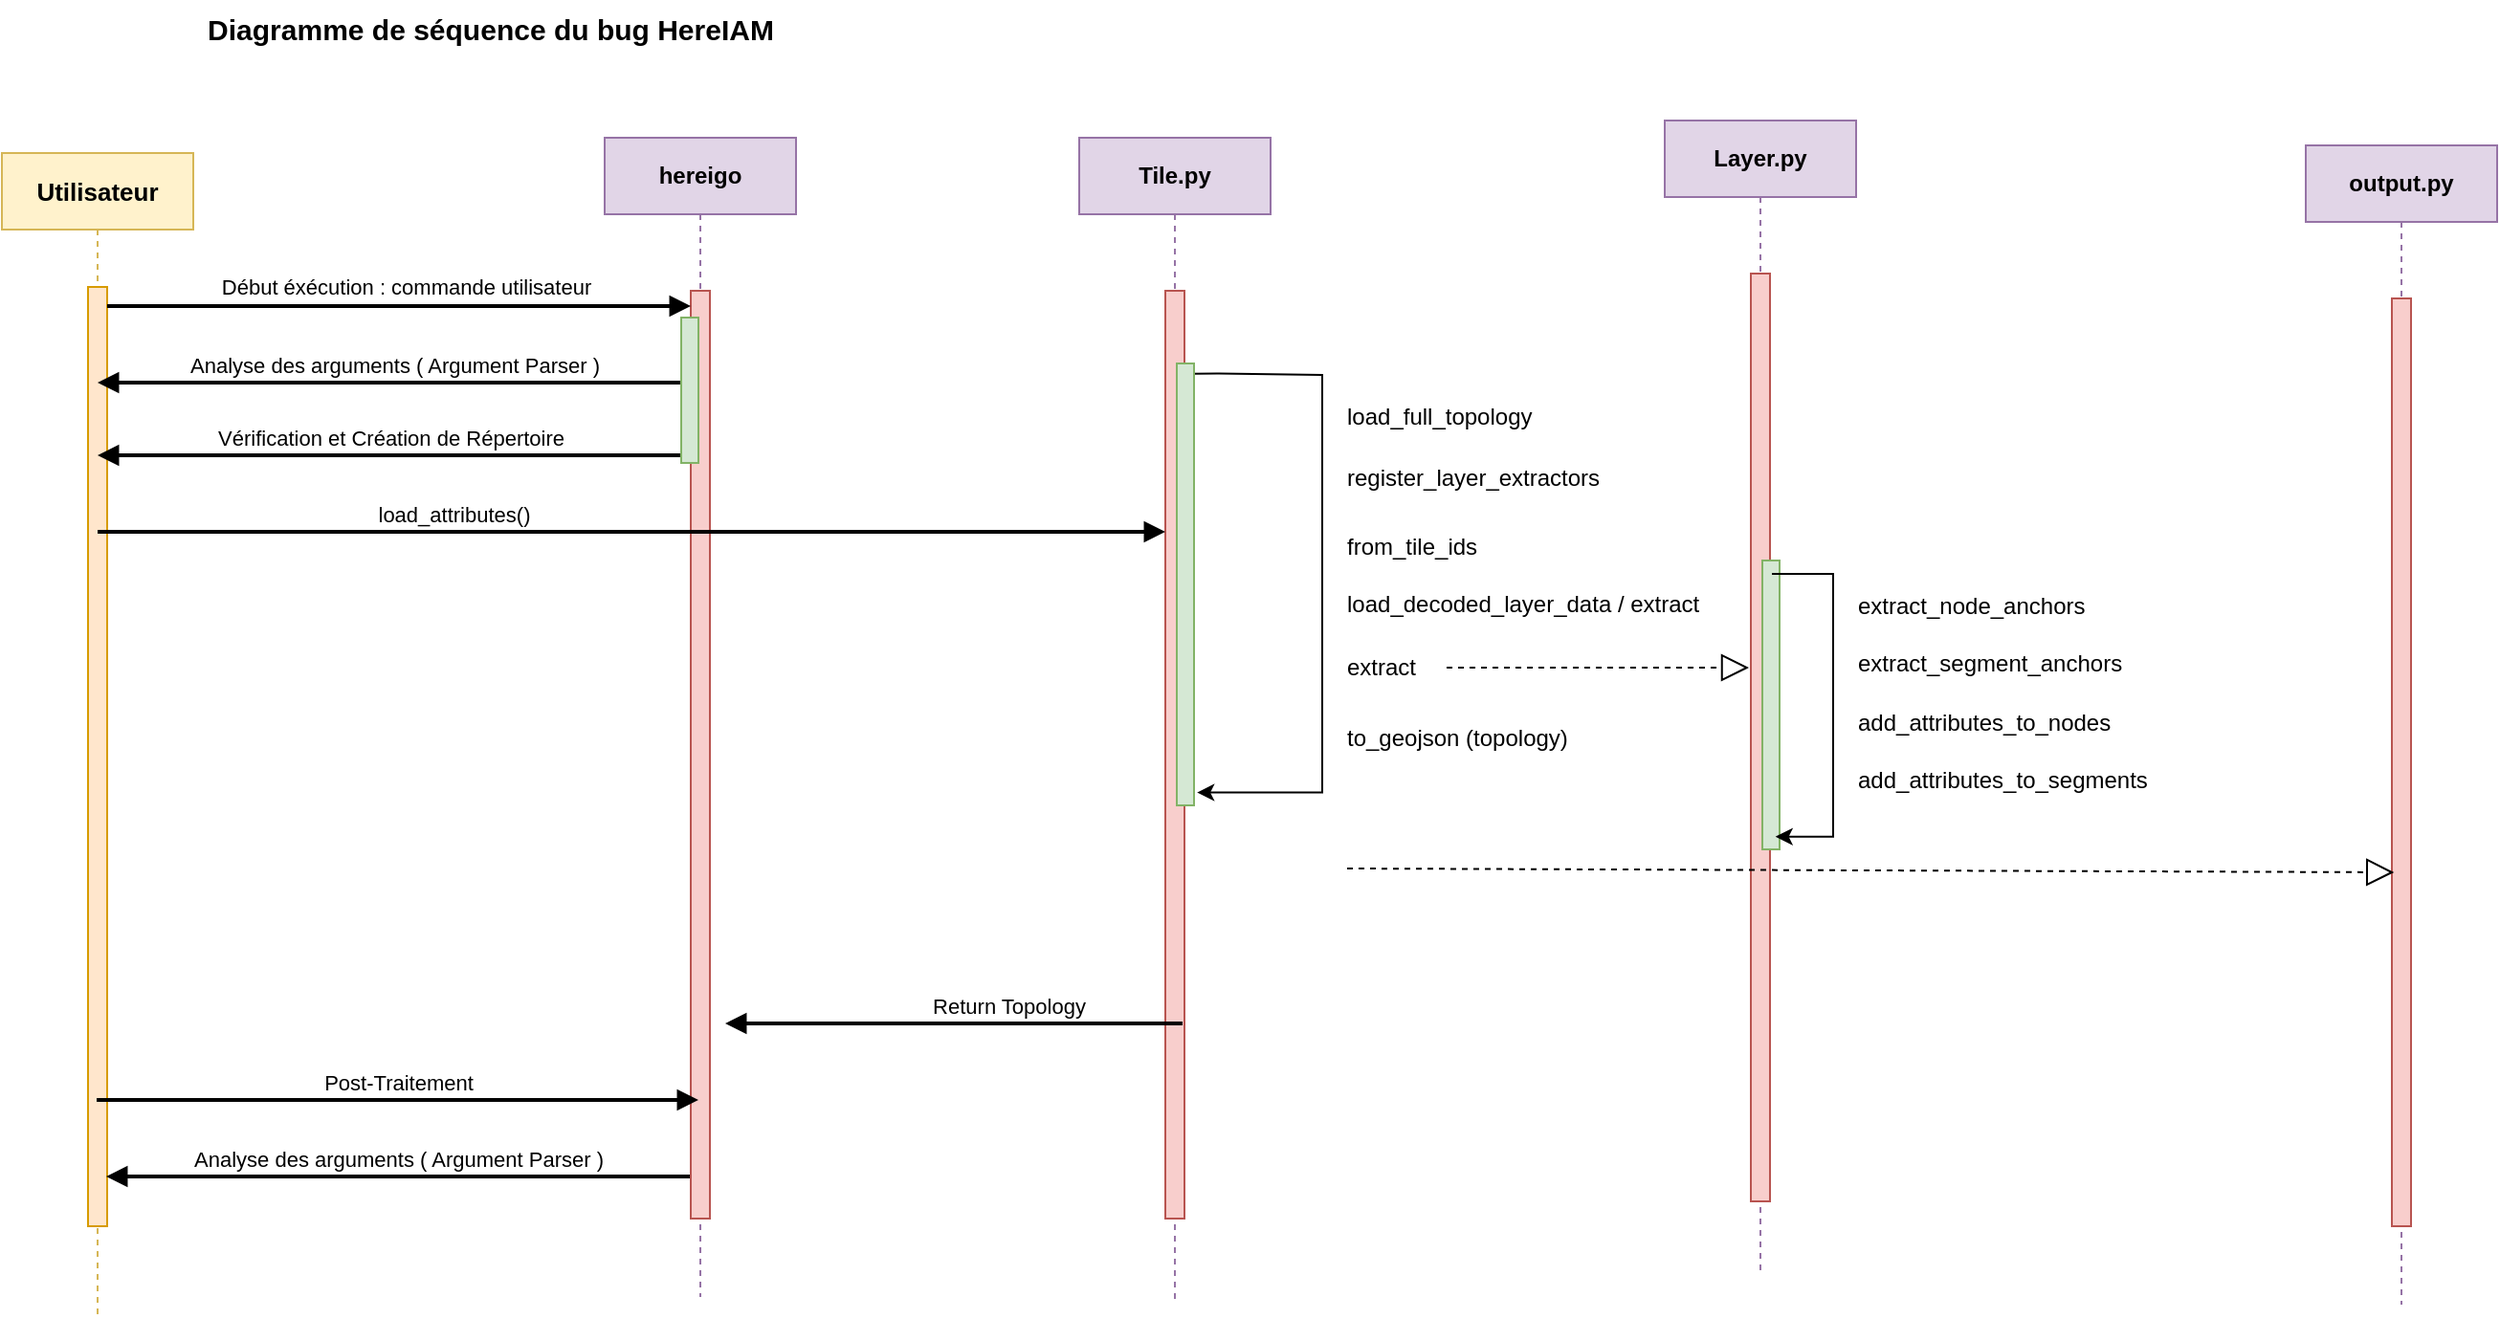 <mxfile version="22.1.4" type="github">
  <diagram name="Page-1" id="2YBvvXClWsGukQMizWep">
    <mxGraphModel dx="1434" dy="750" grid="0" gridSize="10" guides="1" tooltips="1" connect="1" arrows="1" fold="1" page="1" pageScale="1" pageWidth="850" pageHeight="1100" math="0" shadow="0">
      <root>
        <mxCell id="0" />
        <mxCell id="1" parent="0" />
        <mxCell id="aM9ryv3xv72pqoxQDRHE-1" value="&lt;span style=&quot;font-size: 13px;&quot;&gt;&lt;b&gt;Utilisateur&lt;/b&gt;&lt;/span&gt;" style="shape=umlLifeline;perimeter=lifelinePerimeter;whiteSpace=wrap;html=1;container=0;dropTarget=0;collapsible=0;recursiveResize=0;outlineConnect=0;portConstraint=eastwest;newEdgeStyle={&quot;edgeStyle&quot;:&quot;elbowEdgeStyle&quot;,&quot;elbow&quot;:&quot;vertical&quot;,&quot;curved&quot;:0,&quot;rounded&quot;:0};fillColor=#fff2cc;strokeColor=#d6b656;" parent="1" vertex="1">
          <mxGeometry x="120" y="120" width="100" height="608" as="geometry" />
        </mxCell>
        <mxCell id="aM9ryv3xv72pqoxQDRHE-2" value="" style="html=1;points=[];perimeter=orthogonalPerimeter;outlineConnect=0;targetShapes=umlLifeline;portConstraint=eastwest;newEdgeStyle={&quot;edgeStyle&quot;:&quot;elbowEdgeStyle&quot;,&quot;elbow&quot;:&quot;vertical&quot;,&quot;curved&quot;:0,&quot;rounded&quot;:0};fillColor=#ffe6cc;strokeColor=#d79b00;" parent="aM9ryv3xv72pqoxQDRHE-1" vertex="1">
          <mxGeometry x="45" y="70" width="10" height="491" as="geometry" />
        </mxCell>
        <mxCell id="aM9ryv3xv72pqoxQDRHE-5" value="&lt;b&gt;hereigo&lt;/b&gt;" style="shape=umlLifeline;perimeter=lifelinePerimeter;whiteSpace=wrap;html=1;container=0;dropTarget=0;collapsible=0;recursiveResize=0;outlineConnect=0;portConstraint=eastwest;newEdgeStyle={&quot;edgeStyle&quot;:&quot;elbowEdgeStyle&quot;,&quot;elbow&quot;:&quot;vertical&quot;,&quot;curved&quot;:0,&quot;rounded&quot;:0};fillColor=#e1d5e7;strokeColor=#9673a6;" parent="1" vertex="1">
          <mxGeometry x="435" y="112" width="100" height="606" as="geometry" />
        </mxCell>
        <mxCell id="aM9ryv3xv72pqoxQDRHE-6" value="" style="html=1;points=[];perimeter=orthogonalPerimeter;outlineConnect=0;targetShapes=umlLifeline;portConstraint=eastwest;newEdgeStyle={&quot;edgeStyle&quot;:&quot;elbowEdgeStyle&quot;,&quot;elbow&quot;:&quot;vertical&quot;,&quot;curved&quot;:0,&quot;rounded&quot;:0};fillColor=#f8cecc;strokeColor=#b85450;" parent="aM9ryv3xv72pqoxQDRHE-5" vertex="1">
          <mxGeometry x="45" y="80" width="10" height="485" as="geometry" />
        </mxCell>
        <mxCell id="aM9ryv3xv72pqoxQDRHE-7" value="" style="html=1;verticalAlign=bottom;endArrow=block;edgeStyle=elbowEdgeStyle;elbow=vertical;curved=0;rounded=0;strokeWidth=2;" parent="1" source="aM9ryv3xv72pqoxQDRHE-2" target="aM9ryv3xv72pqoxQDRHE-6" edge="1">
          <mxGeometry relative="1" as="geometry">
            <mxPoint x="275" y="210" as="sourcePoint" />
            <Array as="points">
              <mxPoint x="260" y="200" />
            </Array>
            <mxPoint as="offset" />
          </mxGeometry>
        </mxCell>
        <mxCell id="v8VuTdqaqvN73mxMYC28-37" value="Début éxécution : commande utilisateur" style="edgeLabel;html=1;align=center;verticalAlign=middle;resizable=0;points=[];" vertex="1" connectable="0" parent="aM9ryv3xv72pqoxQDRHE-7">
          <mxGeometry x="-0.187" y="1" relative="1" as="geometry">
            <mxPoint x="32" y="-9" as="offset" />
          </mxGeometry>
        </mxCell>
        <mxCell id="aM9ryv3xv72pqoxQDRHE-9" value="Analyse des arguments ( Argument Parser )" style="html=1;verticalAlign=bottom;endArrow=block;edgeStyle=elbowEdgeStyle;elbow=vertical;curved=0;rounded=0;strokeWidth=2;" parent="1" source="aM9ryv3xv72pqoxQDRHE-6" target="aM9ryv3xv72pqoxQDRHE-1" edge="1">
          <mxGeometry x="0.003" relative="1" as="geometry">
            <mxPoint x="255" y="240" as="sourcePoint" />
            <Array as="points">
              <mxPoint x="270" y="240" />
            </Array>
            <mxPoint x="180" y="240" as="targetPoint" />
            <mxPoint as="offset" />
          </mxGeometry>
        </mxCell>
        <mxCell id="v8VuTdqaqvN73mxMYC28-11" value="&lt;b&gt;&lt;font style=&quot;font-size: 15px;&quot;&gt;Diagramme de séquence du bug HereIAM&lt;/font&gt;&lt;/b&gt;" style="text;html=1;align=center;verticalAlign=middle;resizable=0;points=[];autosize=1;strokeColor=none;fillColor=none;" vertex="1" parent="1">
          <mxGeometry x="215" y="40" width="320" height="30" as="geometry" />
        </mxCell>
        <mxCell id="v8VuTdqaqvN73mxMYC28-12" value="Post-Traitement" style="html=1;verticalAlign=bottom;endArrow=block;edgeStyle=elbowEdgeStyle;elbow=vertical;curved=0;rounded=0;strokeWidth=2;" edge="1" parent="1">
          <mxGeometry x="-0.002" relative="1" as="geometry">
            <mxPoint x="169.5" y="615" as="sourcePoint" />
            <Array as="points">
              <mxPoint x="254.5" y="615" />
            </Array>
            <mxPoint x="484" y="615" as="targetPoint" />
            <mxPoint as="offset" />
          </mxGeometry>
        </mxCell>
        <mxCell id="v8VuTdqaqvN73mxMYC28-13" value="Analyse des arguments ( Argument Parser )" style="html=1;verticalAlign=bottom;endArrow=block;edgeStyle=elbowEdgeStyle;elbow=vertical;curved=0;rounded=0;strokeWidth=2;" edge="1" parent="1">
          <mxGeometry relative="1" as="geometry">
            <mxPoint x="479.5" y="655" as="sourcePoint" />
            <Array as="points">
              <mxPoint x="264.5" y="655" />
            </Array>
            <mxPoint x="174.5" y="655" as="targetPoint" />
          </mxGeometry>
        </mxCell>
        <mxCell id="v8VuTdqaqvN73mxMYC28-23" value="Vérification et Création de Répertoire" style="html=1;verticalAlign=bottom;endArrow=block;edgeStyle=elbowEdgeStyle;elbow=vertical;curved=0;rounded=0;strokeWidth=2;" edge="1" parent="1" target="aM9ryv3xv72pqoxQDRHE-1">
          <mxGeometry relative="1" as="geometry">
            <mxPoint x="475" y="278" as="sourcePoint" />
            <Array as="points" />
            <mxPoint x="185" y="276" as="targetPoint" />
          </mxGeometry>
        </mxCell>
        <mxCell id="v8VuTdqaqvN73mxMYC28-31" value="&lt;b&gt;Tile.py&lt;/b&gt;" style="shape=umlLifeline;perimeter=lifelinePerimeter;whiteSpace=wrap;html=1;container=0;dropTarget=0;collapsible=0;recursiveResize=0;outlineConnect=0;portConstraint=eastwest;newEdgeStyle={&quot;edgeStyle&quot;:&quot;elbowEdgeStyle&quot;,&quot;elbow&quot;:&quot;vertical&quot;,&quot;curved&quot;:0,&quot;rounded&quot;:0};fillColor=#e1d5e7;strokeColor=#9673a6;" vertex="1" parent="1">
          <mxGeometry x="683" y="112" width="100" height="609" as="geometry" />
        </mxCell>
        <mxCell id="v8VuTdqaqvN73mxMYC28-32" value="" style="html=1;points=[];perimeter=orthogonalPerimeter;outlineConnect=0;targetShapes=umlLifeline;portConstraint=eastwest;newEdgeStyle={&quot;edgeStyle&quot;:&quot;elbowEdgeStyle&quot;,&quot;elbow&quot;:&quot;vertical&quot;,&quot;curved&quot;:0,&quot;rounded&quot;:0};fillColor=#f8cecc;strokeColor=#b85450;" vertex="1" parent="v8VuTdqaqvN73mxMYC28-31">
          <mxGeometry x="45" y="80" width="10" height="485" as="geometry" />
        </mxCell>
        <mxCell id="v8VuTdqaqvN73mxMYC28-33" value="&lt;b&gt;Layer.py&lt;/b&gt;" style="shape=umlLifeline;perimeter=lifelinePerimeter;whiteSpace=wrap;html=1;container=0;dropTarget=0;collapsible=0;recursiveResize=0;outlineConnect=0;portConstraint=eastwest;newEdgeStyle={&quot;edgeStyle&quot;:&quot;elbowEdgeStyle&quot;,&quot;elbow&quot;:&quot;vertical&quot;,&quot;curved&quot;:0,&quot;rounded&quot;:0};fillColor=#e1d5e7;strokeColor=#9673a6;" vertex="1" parent="1">
          <mxGeometry x="989" y="103" width="100" height="602" as="geometry" />
        </mxCell>
        <mxCell id="v8VuTdqaqvN73mxMYC28-34" value="" style="html=1;points=[];perimeter=orthogonalPerimeter;outlineConnect=0;targetShapes=umlLifeline;portConstraint=eastwest;newEdgeStyle={&quot;edgeStyle&quot;:&quot;elbowEdgeStyle&quot;,&quot;elbow&quot;:&quot;vertical&quot;,&quot;curved&quot;:0,&quot;rounded&quot;:0};fillColor=#f8cecc;strokeColor=#b85450;" vertex="1" parent="v8VuTdqaqvN73mxMYC28-33">
          <mxGeometry x="45" y="80" width="10" height="485" as="geometry" />
        </mxCell>
        <mxCell id="v8VuTdqaqvN73mxMYC28-35" value="&lt;b&gt;output.py&lt;/b&gt;" style="shape=umlLifeline;perimeter=lifelinePerimeter;whiteSpace=wrap;html=1;container=0;dropTarget=0;collapsible=0;recursiveResize=0;outlineConnect=0;portConstraint=eastwest;newEdgeStyle={&quot;edgeStyle&quot;:&quot;elbowEdgeStyle&quot;,&quot;elbow&quot;:&quot;vertical&quot;,&quot;curved&quot;:0,&quot;rounded&quot;:0};fillColor=#e1d5e7;strokeColor=#9673a6;" vertex="1" parent="1">
          <mxGeometry x="1324" y="116" width="100" height="606" as="geometry" />
        </mxCell>
        <mxCell id="v8VuTdqaqvN73mxMYC28-36" value="" style="html=1;points=[];perimeter=orthogonalPerimeter;outlineConnect=0;targetShapes=umlLifeline;portConstraint=eastwest;newEdgeStyle={&quot;edgeStyle&quot;:&quot;elbowEdgeStyle&quot;,&quot;elbow&quot;:&quot;vertical&quot;,&quot;curved&quot;:0,&quot;rounded&quot;:0};fillColor=#f8cecc;strokeColor=#b85450;" vertex="1" parent="v8VuTdqaqvN73mxMYC28-35">
          <mxGeometry x="45" y="80" width="10" height="485" as="geometry" />
        </mxCell>
        <mxCell id="v8VuTdqaqvN73mxMYC28-40" value="" style="rounded=0;whiteSpace=wrap;html=1;fillColor=#d5e8d4;strokeColor=#82b366;" vertex="1" parent="1">
          <mxGeometry x="475" y="206" width="9" height="76" as="geometry" />
        </mxCell>
        <mxCell id="v8VuTdqaqvN73mxMYC28-41" value="load_attributes()" style="html=1;verticalAlign=bottom;endArrow=block;edgeStyle=elbowEdgeStyle;elbow=vertical;curved=0;rounded=0;strokeWidth=2;" edge="1" parent="1" source="aM9ryv3xv72pqoxQDRHE-1">
          <mxGeometry x="-0.333" relative="1" as="geometry">
            <mxPoint x="489" y="317" as="sourcePoint" />
            <Array as="points" />
            <mxPoint x="728" y="318" as="targetPoint" />
            <mxPoint as="offset" />
          </mxGeometry>
        </mxCell>
        <mxCell id="v8VuTdqaqvN73mxMYC28-47" style="edgeStyle=orthogonalEdgeStyle;rounded=0;orthogonalLoop=1;jettySize=auto;html=1;exitX=0.924;exitY=0.023;exitDx=0;exitDy=0;exitPerimeter=0;entryX=1.178;entryY=0.971;entryDx=0;entryDy=0;entryPerimeter=0;" edge="1" parent="1" source="v8VuTdqaqvN73mxMYC28-42" target="v8VuTdqaqvN73mxMYC28-42">
          <mxGeometry relative="1" as="geometry">
            <Array as="points">
              <mxPoint x="756" y="235" />
              <mxPoint x="810" y="236" />
              <mxPoint x="810" y="454" />
            </Array>
          </mxGeometry>
        </mxCell>
        <mxCell id="v8VuTdqaqvN73mxMYC28-42" value="" style="rounded=0;whiteSpace=wrap;html=1;fillColor=#d5e8d4;strokeColor=#82b366;" vertex="1" parent="1">
          <mxGeometry x="734" y="230" width="9" height="231" as="geometry" />
        </mxCell>
        <mxCell id="v8VuTdqaqvN73mxMYC28-44" value="Return Topology" style="html=1;verticalAlign=bottom;endArrow=block;edgeStyle=elbowEdgeStyle;elbow=vertical;curved=0;rounded=0;strokeWidth=2;" edge="1" parent="1">
          <mxGeometry x="-0.238" relative="1" as="geometry">
            <mxPoint x="737" y="575" as="sourcePoint" />
            <Array as="points">
              <mxPoint x="625.5" y="575" />
            </Array>
            <mxPoint x="498" y="575" as="targetPoint" />
            <mxPoint as="offset" />
          </mxGeometry>
        </mxCell>
        <mxCell id="v8VuTdqaqvN73mxMYC28-50" value="load_full_topology" style="text;html=1;align=left;verticalAlign=middle;resizable=0;points=[];autosize=1;strokeColor=none;fillColor=none;" vertex="1" parent="1">
          <mxGeometry x="821" y="245" width="115" height="26" as="geometry" />
        </mxCell>
        <mxCell id="v8VuTdqaqvN73mxMYC28-52" value="register_layer_extractors" style="text;html=1;align=left;verticalAlign=middle;resizable=0;points=[];autosize=1;strokeColor=none;fillColor=none;" vertex="1" parent="1">
          <mxGeometry x="821" y="277" width="150" height="26" as="geometry" />
        </mxCell>
        <mxCell id="v8VuTdqaqvN73mxMYC28-53" value="from_tile_ids" style="text;html=1;align=left;verticalAlign=middle;resizable=0;points=[];autosize=1;strokeColor=none;fillColor=none;" vertex="1" parent="1">
          <mxGeometry x="821" y="313" width="86" height="26" as="geometry" />
        </mxCell>
        <mxCell id="v8VuTdqaqvN73mxMYC28-54" value="load_decoded_layer_data /&amp;nbsp;extract" style="text;html=1;align=left;verticalAlign=middle;resizable=0;points=[];autosize=1;strokeColor=none;fillColor=none;" vertex="1" parent="1">
          <mxGeometry x="821" y="343" width="202" height="26" as="geometry" />
        </mxCell>
        <mxCell id="v8VuTdqaqvN73mxMYC28-55" value="extract" style="text;html=1;align=left;verticalAlign=middle;resizable=0;points=[];autosize=1;strokeColor=none;fillColor=none;" vertex="1" parent="1">
          <mxGeometry x="821" y="376" width="54" height="26" as="geometry" />
        </mxCell>
        <mxCell id="v8VuTdqaqvN73mxMYC28-59" value="" style="endArrow=block;dashed=1;endFill=0;endSize=12;html=1;rounded=0;" edge="1" parent="1" source="v8VuTdqaqvN73mxMYC28-55">
          <mxGeometry width="160" relative="1" as="geometry">
            <mxPoint x="875" y="389" as="sourcePoint" />
            <mxPoint x="1033" y="389" as="targetPoint" />
          </mxGeometry>
        </mxCell>
        <mxCell id="v8VuTdqaqvN73mxMYC28-58" value="" style="rounded=0;whiteSpace=wrap;html=1;fillColor=#d5e8d4;strokeColor=#82b366;" vertex="1" parent="1">
          <mxGeometry x="1040" y="333" width="9" height="151" as="geometry" />
        </mxCell>
        <mxCell id="v8VuTdqaqvN73mxMYC28-62" value="extract_node_anchors" style="text;html=1;align=left;verticalAlign=middle;resizable=0;points=[];autosize=1;strokeColor=none;fillColor=none;" vertex="1" parent="1">
          <mxGeometry x="1088" y="344" width="137" height="26" as="geometry" />
        </mxCell>
        <mxCell id="v8VuTdqaqvN73mxMYC28-63" value="extract_segment_anchors" style="text;html=1;align=left;verticalAlign=middle;resizable=0;points=[];autosize=1;strokeColor=none;fillColor=none;" vertex="1" parent="1">
          <mxGeometry x="1088" y="374" width="156" height="26" as="geometry" />
        </mxCell>
        <mxCell id="v8VuTdqaqvN73mxMYC28-64" value="add_attributes_to_nodes" style="text;html=1;align=left;verticalAlign=middle;resizable=0;points=[];autosize=1;strokeColor=none;fillColor=none;" vertex="1" parent="1">
          <mxGeometry x="1088" y="405" width="150" height="26" as="geometry" />
        </mxCell>
        <mxCell id="v8VuTdqaqvN73mxMYC28-65" value="add_attributes_to_segments" style="text;html=1;align=left;verticalAlign=middle;resizable=0;points=[];autosize=1;strokeColor=none;fillColor=none;" vertex="1" parent="1">
          <mxGeometry x="1088" y="435" width="169" height="26" as="geometry" />
        </mxCell>
        <mxCell id="v8VuTdqaqvN73mxMYC28-67" style="edgeStyle=orthogonalEdgeStyle;rounded=0;orthogonalLoop=1;jettySize=auto;html=1;entryX=0.761;entryY=0.956;entryDx=0;entryDy=0;entryPerimeter=0;" edge="1" parent="1" target="v8VuTdqaqvN73mxMYC28-58">
          <mxGeometry relative="1" as="geometry">
            <mxPoint x="1045" y="340" as="sourcePoint" />
            <Array as="points">
              <mxPoint x="1077" y="340" />
              <mxPoint x="1077" y="477" />
            </Array>
          </mxGeometry>
        </mxCell>
        <mxCell id="v8VuTdqaqvN73mxMYC28-68" value="to_geojson (topology)" style="text;html=1;align=left;verticalAlign=middle;resizable=0;points=[];autosize=1;strokeColor=none;fillColor=none;" vertex="1" parent="1">
          <mxGeometry x="821" y="413" width="133" height="26" as="geometry" />
        </mxCell>
        <mxCell id="v8VuTdqaqvN73mxMYC28-70" value="" style="endArrow=block;dashed=1;endFill=0;endSize=12;html=1;rounded=0;" edge="1" parent="1">
          <mxGeometry width="160" relative="1" as="geometry">
            <mxPoint x="823" y="494" as="sourcePoint" />
            <mxPoint x="1370.12" y="496.004" as="targetPoint" />
          </mxGeometry>
        </mxCell>
      </root>
    </mxGraphModel>
  </diagram>
</mxfile>
